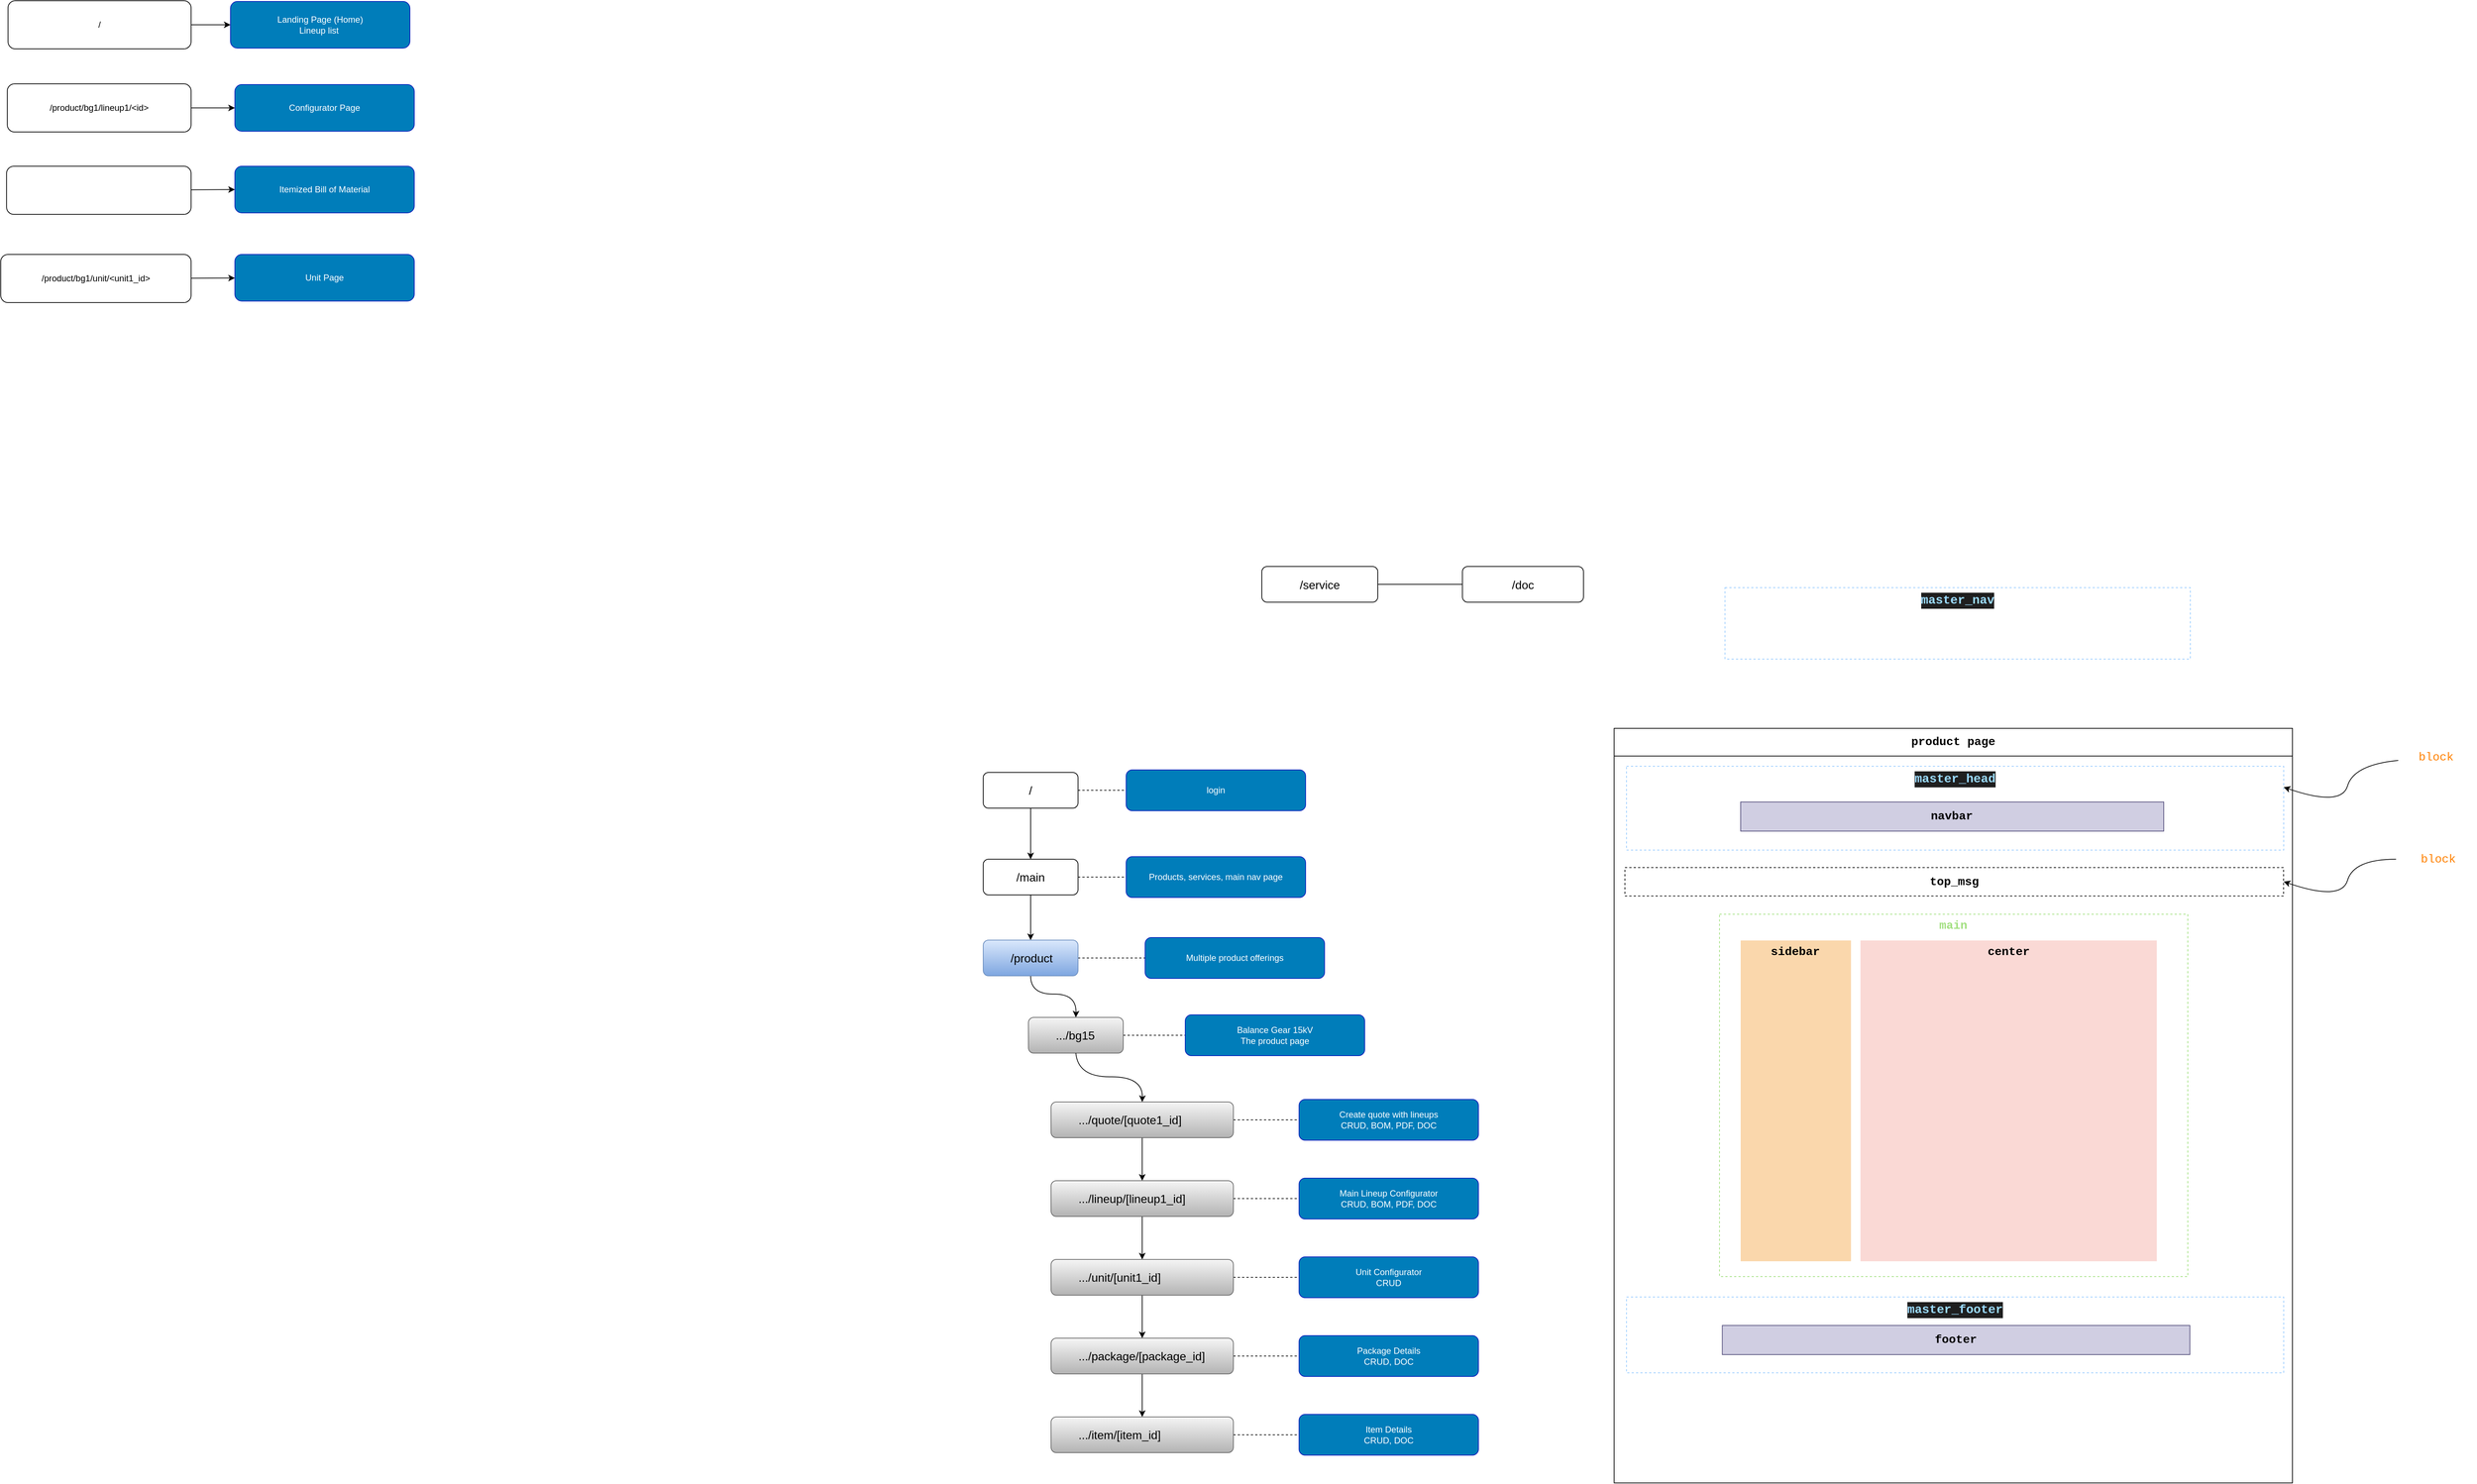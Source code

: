 <mxfile>
    <diagram id="PtEXJaQyMs-Zg_HfF2M-" name="Page-1">
        <mxGraphModel dx="1107" dy="259" grid="0" gridSize="10" guides="1" tooltips="1" connect="1" arrows="1" fold="1" page="1" pageScale="1" pageWidth="4400" pageHeight="3400" math="0" shadow="0">
            <root>
                <mxCell id="0"/>
                <mxCell id="1" parent="0"/>
                <mxCell id="82" value="product page" style="swimlane;whiteSpace=wrap;html=1;startSize=38;fontSize=16;fillColor=none;fontFamily=Courier New;" parent="1" vertex="1">
                    <mxGeometry x="2700" y="1126" width="930" height="1035" as="geometry">
                        <mxRectangle x="2643" y="222" width="112" height="31" as="alternateBounds"/>
                    </mxGeometry>
                </mxCell>
                <mxCell id="105" value="&lt;div style=&quot;color: rgb(204, 204, 204); background-color: rgb(31, 31, 31); font-size: 16.8px; line-height: 22px;&quot;&gt;&lt;div style=&quot;&quot;&gt;&lt;span style=&quot;color: rgb(156, 220, 254);&quot;&gt;master_footer&lt;/span&gt;&lt;/div&gt;&lt;/div&gt;" style="text;whiteSpace=wrap;html=1;fontSize=16;fontColor=#000000;strokeColor=#99CCFF;dashed=1;align=center;fontFamily=Courier New;fontStyle=1" parent="82" vertex="1">
                    <mxGeometry x="17" y="780" width="901" height="104" as="geometry"/>
                </mxCell>
                <mxCell id="103" value="&lt;div style=&quot;color: rgb(204, 204, 204); background-color: rgb(31, 31, 31); font-size: 16.8px; line-height: 22px;&quot;&gt;&lt;div style=&quot;&quot;&gt;&lt;span style=&quot;color: rgb(156, 220, 254);&quot;&gt;master_head&lt;/span&gt;&lt;/div&gt;&lt;/div&gt;" style="text;whiteSpace=wrap;html=1;fontSize=16;fontColor=#000000;strokeColor=#99CCFF;dashed=1;align=center;fontFamily=Courier New;fontStyle=1" parent="82" vertex="1">
                    <mxGeometry x="17" y="52" width="901" height="115" as="geometry"/>
                </mxCell>
                <mxCell id="99" value="main" style="rounded=0;whiteSpace=wrap;html=1;labelBackgroundColor=none;fontSize=16;fillColor=none;verticalAlign=top;fontFamily=Courier New;fontStyle=1;fontColor=#A2E080;labelBorderColor=none;strokeColor=#A2E080;dashed=1;" parent="82" vertex="1">
                    <mxGeometry x="144.49" y="255" width="642" height="497" as="geometry"/>
                </mxCell>
                <mxCell id="83" value="navbar" style="rounded=0;whiteSpace=wrap;html=1;fillColor=#d0cee2;strokeColor=#56517e;fontColor=#000000;fontSize=16;fontFamily=Courier New;fontStyle=1" parent="82" vertex="1">
                    <mxGeometry x="173.495" y="101" width="580" height="40" as="geometry"/>
                </mxCell>
                <mxCell id="85" value="sidebar" style="rounded=0;whiteSpace=wrap;html=1;fontSize=16;fillColor=#fad7ac;strokeColor=none;fontColor=#000000;labelBackgroundColor=none;fontFamily=Courier New;fontStyle=1;verticalAlign=top;" parent="82" vertex="1">
                    <mxGeometry x="173.49" y="291" width="151.25" height="440" as="geometry"/>
                </mxCell>
                <mxCell id="86" value="center" style="rounded=0;whiteSpace=wrap;html=1;fontSize=16;fillColor=#fad9d5;strokeColor=none;fontColor=#000000;labelBackgroundColor=none;fontFamily=Courier New;fontStyle=1;verticalAlign=top;" parent="82" vertex="1">
                    <mxGeometry x="337.74" y="291" width="406.25" height="440" as="geometry"/>
                </mxCell>
                <mxCell id="90" value="footer" style="rounded=0;whiteSpace=wrap;html=1;fillColor=#d0cee2;strokeColor=#56517e;fontColor=#000000;fontSize=16;fontFamily=Courier New;fontStyle=1" parent="82" vertex="1">
                    <mxGeometry x="148.31" y="819" width="641" height="40" as="geometry"/>
                </mxCell>
                <mxCell id="96" value="top_msg" style="rounded=0;whiteSpace=wrap;html=1;fillColor=none;fontSize=16;fontFamily=Courier New;fontStyle=1;dashed=1;" parent="82" vertex="1">
                    <mxGeometry x="14.81" y="191" width="903" height="39" as="geometry"/>
                </mxCell>
                <mxCell id="3" value="Landing Page (Home)&lt;br&gt;Lineup list&amp;nbsp;" style="rounded=1;whiteSpace=wrap;html=1;fillColor=#007dba;fontColor=#ffffff;strokeColor=#001DBC;" parent="1" vertex="1">
                    <mxGeometry x="803" y="129" width="246" height="64" as="geometry"/>
                </mxCell>
                <mxCell id="6" value="Configurator Page" style="rounded=1;whiteSpace=wrap;html=1;fillColor=#007dba;fontColor=#ffffff;strokeColor=#001DBC;" parent="1" vertex="1">
                    <mxGeometry x="809" y="243" width="246" height="64" as="geometry"/>
                </mxCell>
                <mxCell id="7" value="/" style="rounded=1;whiteSpace=wrap;html=1;" parent="1" vertex="1">
                    <mxGeometry x="498" y="128" width="251" height="66" as="geometry"/>
                </mxCell>
                <mxCell id="8" value="" style="endArrow=classic;html=1;exitX=1;exitY=0.5;exitDx=0;exitDy=0;" parent="1" source="7" target="3" edge="1">
                    <mxGeometry width="50" height="50" relative="1" as="geometry">
                        <mxPoint x="863" y="418" as="sourcePoint"/>
                        <mxPoint x="913" y="368" as="targetPoint"/>
                    </mxGeometry>
                </mxCell>
                <mxCell id="10" value="Itemized Bill of Material" style="rounded=1;whiteSpace=wrap;html=1;fillColor=#007dba;fontColor=#ffffff;strokeColor=#001DBC;" parent="1" vertex="1">
                    <mxGeometry x="809" y="355" width="246" height="64" as="geometry"/>
                </mxCell>
                <mxCell id="17" style="edgeStyle=none;html=1;entryX=0;entryY=0.5;entryDx=0;entryDy=0;" parent="1" source="14" target="6" edge="1">
                    <mxGeometry relative="1" as="geometry">
                        <mxPoint x="790.034" y="275.0" as="targetPoint"/>
                    </mxGeometry>
                </mxCell>
                <mxCell id="14" value="/product/bg1/lineup1/&amp;lt;id&amp;gt;" style="rounded=1;whiteSpace=wrap;html=1;" parent="1" vertex="1">
                    <mxGeometry x="497" y="242" width="252" height="66" as="geometry"/>
                </mxCell>
                <mxCell id="18" style="edgeStyle=none;html=1;entryX=0;entryY=0.5;entryDx=0;entryDy=0;" parent="1" source="15" target="10" edge="1">
                    <mxGeometry relative="1" as="geometry"/>
                </mxCell>
                <mxCell id="15" value="&lt;span style=&quot;color: rgb(255, 255, 255);&quot;&gt;/product/bg1/bom/&amp;lt;lineup1_id&amp;gt;&lt;/span&gt;" style="rounded=1;whiteSpace=wrap;html=1;" parent="1" vertex="1">
                    <mxGeometry x="496" y="355" width="253" height="66" as="geometry"/>
                </mxCell>
                <mxCell id="23" value="Unit Page" style="rounded=1;whiteSpace=wrap;html=1;fillColor=#007dba;fontColor=#ffffff;strokeColor=#001DBC;" parent="1" vertex="1">
                    <mxGeometry x="809" y="476" width="246" height="64" as="geometry"/>
                </mxCell>
                <mxCell id="24" style="edgeStyle=none;html=1;" parent="1" source="25" target="23" edge="1">
                    <mxGeometry relative="1" as="geometry"/>
                </mxCell>
                <mxCell id="25" value="/product/bg1/unit/&amp;lt;unit1_id&amp;gt;" style="rounded=1;whiteSpace=wrap;html=1;" parent="1" vertex="1">
                    <mxGeometry x="488" y="476" width="261" height="66" as="geometry"/>
                </mxCell>
                <mxCell id="46" style="edgeStyle=none;html=1;fontSize=16;" parent="1" source="32" target="34" edge="1">
                    <mxGeometry relative="1" as="geometry"/>
                </mxCell>
                <mxCell id="75" style="edgeStyle=none;curved=1;html=1;dashed=1;fontSize=16;fontColor=#000000;endArrow=none;endFill=0;" parent="1" source="32" target="74" edge="1">
                    <mxGeometry relative="1" as="geometry"/>
                </mxCell>
                <mxCell id="32" value="/" style="rounded=1;whiteSpace=wrap;html=1;fontSize=16;" parent="1" vertex="1">
                    <mxGeometry x="1835" y="1186.5" width="130" height="49" as="geometry"/>
                </mxCell>
                <mxCell id="80" style="edgeStyle=none;curved=1;html=1;entryX=0;entryY=0.5;entryDx=0;entryDy=0;dashed=1;fontSize=16;fontColor=#000000;endArrow=none;endFill=0;" parent="1" source="34" target="79" edge="1">
                    <mxGeometry relative="1" as="geometry"/>
                </mxCell>
                <mxCell id="81" style="edgeStyle=none;curved=1;html=1;fontSize=16;fontColor=#000000;endArrow=classic;endFill=1;entryX=0.5;entryY=0;entryDx=0;entryDy=0;" parent="1" source="34" target="35" edge="1">
                    <mxGeometry relative="1" as="geometry">
                        <mxPoint x="1900.5" y="1384.278" as="targetPoint"/>
                    </mxGeometry>
                </mxCell>
                <mxCell id="34" value="/main" style="rounded=1;whiteSpace=wrap;html=1;fontSize=16;" parent="1" vertex="1">
                    <mxGeometry x="1835" y="1305.5" width="130" height="49" as="geometry"/>
                </mxCell>
                <mxCell id="54" style="edgeStyle=none;html=1;entryX=0.5;entryY=0;entryDx=0;entryDy=0;fontSize=16;endArrow=classic;endFill=1;curved=1;exitX=0.5;exitY=1;exitDx=0;exitDy=0;" parent="1" source="35" target="38" edge="1">
                    <mxGeometry relative="1" as="geometry">
                        <Array as="points">
                            <mxPoint x="1900" y="1491"/>
                            <mxPoint x="1963" y="1490"/>
                        </Array>
                    </mxGeometry>
                </mxCell>
                <mxCell id="78" style="edgeStyle=none;curved=1;html=1;dashed=1;fontSize=16;fontColor=#000000;endArrow=none;endFill=0;" parent="1" source="35" target="76" edge="1">
                    <mxGeometry relative="1" as="geometry"/>
                </mxCell>
                <mxCell id="35" value="&lt;span style=&quot;white-space: pre;&quot;&gt;&#9;&lt;/span&gt;/product" style="rounded=1;whiteSpace=wrap;html=1;fontSize=16;align=left;fillColor=#dae8fc;gradientColor=#7ea6e0;strokeColor=#6c8ebf;fontColor=#000000;" parent="1" vertex="1">
                    <mxGeometry x="1835" y="1416.5" width="130" height="49" as="geometry"/>
                </mxCell>
                <mxCell id="50" style="edgeStyle=none;html=1;fontSize=16;endArrow=none;endFill=0;" parent="1" source="36" target="37" edge="1">
                    <mxGeometry relative="1" as="geometry"/>
                </mxCell>
                <mxCell id="36" value="/service" style="rounded=1;whiteSpace=wrap;html=1;fontSize=16;" parent="1" vertex="1">
                    <mxGeometry x="2217" y="904" width="159" height="49" as="geometry"/>
                </mxCell>
                <mxCell id="37" value="/doc" style="rounded=1;whiteSpace=wrap;html=1;fontSize=16;" parent="1" vertex="1">
                    <mxGeometry x="2492" y="904" width="166" height="49" as="geometry"/>
                </mxCell>
                <mxCell id="68" style="edgeStyle=none;curved=1;html=1;fontSize=16;fontColor=#000000;endArrow=none;endFill=0;dashed=1;" parent="1" source="38" target="67" edge="1">
                    <mxGeometry relative="1" as="geometry"/>
                </mxCell>
                <mxCell id="38" value="&lt;span style=&quot;white-space: pre;&quot;&gt;&#9;&lt;/span&gt;.../bg15" style="rounded=1;whiteSpace=wrap;html=1;fontSize=16;align=left;fillColor=#f5f5f5;gradientColor=#b3b3b3;strokeColor=#666666;fontColor=#000000;" parent="1" vertex="1">
                    <mxGeometry x="1897" y="1522.5" width="130" height="49" as="geometry"/>
                </mxCell>
                <mxCell id="56" style="edgeStyle=none;curved=1;html=1;fontSize=16;endArrow=classic;endFill=1;" parent="1" source="39" target="40" edge="1">
                    <mxGeometry relative="1" as="geometry"/>
                </mxCell>
                <mxCell id="69" style="edgeStyle=none;curved=1;html=1;dashed=1;fontSize=16;fontColor=#000000;endArrow=none;endFill=0;" parent="1" source="39" target="60" edge="1">
                    <mxGeometry relative="1" as="geometry"/>
                </mxCell>
                <mxCell id="39" value="&lt;span style=&quot;white-space: pre;&quot;&gt;&#9;&lt;/span&gt;.../quote/[quote1_id]" style="rounded=1;whiteSpace=wrap;html=1;fontSize=16;align=left;fillColor=#f5f5f5;gradientColor=#b3b3b3;strokeColor=#666666;fontColor=#000000;" parent="1" vertex="1">
                    <mxGeometry x="1928" y="1638.5" width="250" height="49" as="geometry"/>
                </mxCell>
                <mxCell id="57" style="edgeStyle=none;curved=1;html=1;fontSize=16;endArrow=classic;endFill=1;" parent="1" source="40" target="41" edge="1">
                    <mxGeometry relative="1" as="geometry"/>
                </mxCell>
                <mxCell id="70" style="edgeStyle=none;curved=1;html=1;entryX=0;entryY=0.5;entryDx=0;entryDy=0;dashed=1;fontSize=16;fontColor=#000000;endArrow=none;endFill=0;" parent="1" source="40" target="61" edge="1">
                    <mxGeometry relative="1" as="geometry"/>
                </mxCell>
                <mxCell id="40" value="&lt;span style=&quot;white-space: pre;&quot;&gt;&#9;&lt;/span&gt;.../lineup/[lineup1_id]" style="rounded=1;whiteSpace=wrap;html=1;fontSize=16;align=left;fillColor=#f5f5f5;gradientColor=#b3b3b3;strokeColor=#666666;fontColor=#000000;" parent="1" vertex="1">
                    <mxGeometry x="1928" y="1746.5" width="250" height="49" as="geometry"/>
                </mxCell>
                <mxCell id="58" style="edgeStyle=none;curved=1;html=1;fontSize=16;endArrow=classic;endFill=1;" parent="1" source="41" target="42" edge="1">
                    <mxGeometry relative="1" as="geometry"/>
                </mxCell>
                <mxCell id="71" style="edgeStyle=none;curved=1;html=1;dashed=1;fontSize=16;fontColor=#000000;endArrow=none;endFill=0;entryX=0;entryY=0.5;entryDx=0;entryDy=0;" parent="1" source="41" target="63" edge="1">
                    <mxGeometry relative="1" as="geometry">
                        <mxPoint x="2265.0" y="1879" as="targetPoint"/>
                    </mxGeometry>
                </mxCell>
                <mxCell id="41" value="&lt;span style=&quot;white-space: pre;&quot;&gt;&#9;&lt;/span&gt;.../unit/[unit1_id]" style="rounded=1;whiteSpace=wrap;html=1;fontSize=16;align=left;fillColor=#f5f5f5;gradientColor=#b3b3b3;strokeColor=#666666;fontColor=#000000;" parent="1" vertex="1">
                    <mxGeometry x="1928" y="1854.5" width="250" height="49" as="geometry"/>
                </mxCell>
                <mxCell id="59" style="edgeStyle=none;curved=1;html=1;fontSize=16;endArrow=classic;endFill=1;" parent="1" source="42" target="43" edge="1">
                    <mxGeometry relative="1" as="geometry"/>
                </mxCell>
                <mxCell id="72" style="edgeStyle=none;curved=1;html=1;dashed=1;fontSize=16;fontColor=#000000;endArrow=none;endFill=0;" parent="1" source="42" target="62" edge="1">
                    <mxGeometry relative="1" as="geometry"/>
                </mxCell>
                <mxCell id="42" value="&lt;span style=&quot;white-space: pre;&quot;&gt;&#9;&lt;/span&gt;.../package/[package_id]" style="rounded=1;whiteSpace=wrap;html=1;fontSize=16;align=left;fillColor=#f5f5f5;gradientColor=#b3b3b3;strokeColor=#666666;fontColor=#000000;" parent="1" vertex="1">
                    <mxGeometry x="1928" y="1962.5" width="250" height="49" as="geometry"/>
                </mxCell>
                <mxCell id="73" style="edgeStyle=none;curved=1;html=1;dashed=1;fontSize=16;fontColor=#000000;endArrow=none;endFill=0;" parent="1" source="43" target="64" edge="1">
                    <mxGeometry relative="1" as="geometry"/>
                </mxCell>
                <mxCell id="43" value="&lt;span style=&quot;white-space: pre;&quot;&gt;&#9;&lt;/span&gt;.../item/[item_id]" style="rounded=1;whiteSpace=wrap;html=1;fontSize=16;align=left;fillColor=#f5f5f5;gradientColor=#b3b3b3;strokeColor=#666666;fontColor=#000000;" parent="1" vertex="1">
                    <mxGeometry x="1928" y="2070.5" width="250" height="49" as="geometry"/>
                </mxCell>
                <mxCell id="55" style="edgeStyle=none;html=1;entryX=0.5;entryY=0;entryDx=0;entryDy=0;fontSize=16;endArrow=classic;endFill=1;curved=1;exitX=0.5;exitY=1;exitDx=0;exitDy=0;" parent="1" source="38" target="39" edge="1">
                    <mxGeometry relative="1" as="geometry">
                        <mxPoint x="1947.5" y="1558.5" as="sourcePoint"/>
                        <mxPoint x="1981.5" y="1602.5" as="targetPoint"/>
                        <Array as="points">
                            <mxPoint x="1965" y="1604.5"/>
                            <mxPoint x="2054" y="1603.5"/>
                        </Array>
                    </mxGeometry>
                </mxCell>
                <mxCell id="60" value="Create quote with lineups&lt;br&gt;CRUD, BOM, PDF, DOC" style="rounded=1;whiteSpace=wrap;html=1;fillColor=#007dba;fontColor=#ffffff;strokeColor=#001DBC;horizontal=1;gradientColor=none;" parent="1" vertex="1">
                    <mxGeometry x="2268" y="1635" width="246" height="56" as="geometry"/>
                </mxCell>
                <mxCell id="61" value="Main Lineup Configurator&lt;br&gt;CRUD, BOM, PDF, DOC" style="rounded=1;whiteSpace=wrap;html=1;fillColor=#007dba;fontColor=#ffffff;strokeColor=#001DBC;" parent="1" vertex="1">
                    <mxGeometry x="2268" y="1743" width="246" height="56" as="geometry"/>
                </mxCell>
                <mxCell id="62" value="Package Details&lt;br&gt;CRUD, DOC" style="rounded=1;whiteSpace=wrap;html=1;fillColor=#007dba;fontColor=#ffffff;strokeColor=#001DBC;" parent="1" vertex="1">
                    <mxGeometry x="2268" y="1959" width="246" height="56" as="geometry"/>
                </mxCell>
                <mxCell id="63" value="Unit Configurator&lt;br&gt;CRUD" style="rounded=1;whiteSpace=wrap;html=1;fillColor=#007dba;fontColor=#ffffff;strokeColor=#001DBC;" parent="1" vertex="1">
                    <mxGeometry x="2268" y="1851" width="246" height="56" as="geometry"/>
                </mxCell>
                <mxCell id="64" value="Item Details&lt;br&gt;CRUD, DOC" style="rounded=1;whiteSpace=wrap;html=1;fillColor=#007dba;fontColor=#ffffff;strokeColor=#001DBC;" parent="1" vertex="1">
                    <mxGeometry x="2268" y="2067" width="246" height="56" as="geometry"/>
                </mxCell>
                <mxCell id="67" value="Balance Gear 15kV&lt;br&gt;The product page" style="rounded=1;whiteSpace=wrap;html=1;fillColor=#007dba;fontColor=#ffffff;strokeColor=#001DBC;horizontal=1;gradientColor=none;" parent="1" vertex="1">
                    <mxGeometry x="2112" y="1519" width="246" height="56" as="geometry"/>
                </mxCell>
                <mxCell id="74" value="login" style="rounded=1;whiteSpace=wrap;html=1;fillColor=#007dba;fontColor=#ffffff;strokeColor=#001DBC;horizontal=1;gradientColor=none;" parent="1" vertex="1">
                    <mxGeometry x="2031" y="1183" width="246" height="56" as="geometry"/>
                </mxCell>
                <mxCell id="76" value="Multiple product offerings" style="rounded=1;whiteSpace=wrap;html=1;fillColor=#007dba;fontColor=#ffffff;strokeColor=#001DBC;horizontal=1;gradientColor=none;" parent="1" vertex="1">
                    <mxGeometry x="2057" y="1413" width="246" height="56" as="geometry"/>
                </mxCell>
                <mxCell id="79" value="Products, services, main nav page" style="rounded=1;whiteSpace=wrap;html=1;fillColor=#007dba;fontColor=#ffffff;strokeColor=#001DBC;horizontal=1;gradientColor=none;" parent="1" vertex="1">
                    <mxGeometry x="2031" y="1302" width="246" height="56" as="geometry"/>
                </mxCell>
                <mxCell id="107" style="edgeStyle=none;html=1;entryX=1;entryY=0.25;entryDx=0;entryDy=0;fontFamily=Courier New;fontSize=16;fontColor=#FF8000;curved=1;" parent="1" source="106" target="103" edge="1">
                    <mxGeometry relative="1" as="geometry">
                        <Array as="points">
                            <mxPoint x="3714" y="1176"/>
                            <mxPoint x="3697" y="1234"/>
                        </Array>
                    </mxGeometry>
                </mxCell>
                <mxCell id="106" value="&lt;font color=&quot;#ff8000&quot; face=&quot;Courier New&quot; style=&quot;font-size: 16px;&quot;&gt;block&lt;/font&gt;" style="text;html=1;strokeColor=none;fillColor=none;align=center;verticalAlign=middle;whiteSpace=wrap;rounded=0;dashed=1;labelBorderColor=none;fontColor=#A2E080;fontSize=16;" parent="1" vertex="1">
                    <mxGeometry x="3775" y="1150" width="104" height="30" as="geometry"/>
                </mxCell>
                <mxCell id="104" value="&lt;div style=&quot;background-color: rgb(31, 31, 31); font-size: 16.8px; line-height: 22px;&quot;&gt;&lt;div style=&quot;&quot;&gt;&lt;font color=&quot;#9cdcfe&quot;&gt;master_nav&lt;/font&gt;&lt;/div&gt;&lt;/div&gt;" style="text;whiteSpace=wrap;html=1;fontSize=16;fontColor=#000000;strokeColor=#99CCFF;dashed=1;align=center;fontFamily=Courier New;fontStyle=1" parent="1" vertex="1">
                    <mxGeometry x="2852" y="933" width="638" height="98" as="geometry"/>
                </mxCell>
                <mxCell id="109" style="edgeStyle=none;html=1;entryX=1;entryY=0.25;entryDx=0;entryDy=0;fontFamily=Courier New;fontSize=16;fontColor=#FF8000;curved=1;" parent="1" edge="1">
                    <mxGeometry relative="1" as="geometry">
                        <mxPoint x="3772" y="1305.5" as="sourcePoint"/>
                        <mxPoint x="3618" y="1336.25" as="targetPoint"/>
                        <Array as="points">
                            <mxPoint x="3714" y="1305.5"/>
                            <mxPoint x="3697" y="1363.5"/>
                        </Array>
                    </mxGeometry>
                </mxCell>
                <mxCell id="110" value="&lt;font color=&quot;#ff8000&quot; face=&quot;Courier New&quot; style=&quot;font-size: 16px;&quot;&gt;block&lt;/font&gt;" style="text;html=1;strokeColor=none;fillColor=none;align=center;verticalAlign=middle;whiteSpace=wrap;rounded=0;dashed=1;labelBorderColor=none;fontColor=#A2E080;fontSize=16;" parent="1" vertex="1">
                    <mxGeometry x="3778" y="1290" width="104" height="30" as="geometry"/>
                </mxCell>
            </root>
        </mxGraphModel>
    </diagram>
    <diagram id="feIU0d3nAP-tM2iSLcv4" name="Page-2">
        <mxGraphModel dx="1404" dy="1234" grid="0" gridSize="10" guides="0" tooltips="1" connect="1" arrows="1" fold="1" page="1" pageScale="1" pageWidth="4400" pageHeight="3400" math="0" shadow="0">
            <root>
                <mxCell id="0"/>
                <mxCell id="1" parent="0"/>
                <mxCell id="SLqZ0sYRYsu_ddO-HzK8-1" value="product page" style="swimlane;whiteSpace=wrap;html=1;startSize=38;fontSize=16;fillColor=none;fontFamily=Courier New;" parent="1" vertex="1">
                    <mxGeometry x="2490" y="1990" width="930" height="1035" as="geometry">
                        <mxRectangle x="2643" y="222" width="112" height="31" as="alternateBounds"/>
                    </mxGeometry>
                </mxCell>
                <mxCell id="SLqZ0sYRYsu_ddO-HzK8-2" value="&lt;div style=&quot;color: rgb(204, 204, 204); background-color: rgb(31, 31, 31); font-size: 16.8px; line-height: 22px;&quot;&gt;&lt;div style=&quot;&quot;&gt;&lt;span style=&quot;color: rgb(156, 220, 254);&quot;&gt;master_footer&lt;/span&gt;&lt;/div&gt;&lt;/div&gt;" style="text;whiteSpace=wrap;html=1;fontSize=16;fontColor=#000000;strokeColor=#99CCFF;dashed=1;align=center;fontFamily=Courier New;fontStyle=1" parent="SLqZ0sYRYsu_ddO-HzK8-1" vertex="1">
                    <mxGeometry x="17" y="780" width="901" height="104" as="geometry"/>
                </mxCell>
                <mxCell id="SLqZ0sYRYsu_ddO-HzK8-4" value="main" style="rounded=0;whiteSpace=wrap;html=1;labelBackgroundColor=none;fontSize=16;fillColor=none;verticalAlign=top;fontFamily=Courier New;fontStyle=1;fontColor=#A2E080;labelBorderColor=none;strokeColor=#A2E080;dashed=1;" parent="SLqZ0sYRYsu_ddO-HzK8-1" vertex="1">
                    <mxGeometry x="144.49" y="255" width="642" height="497" as="geometry"/>
                </mxCell>
                <mxCell id="SLqZ0sYRYsu_ddO-HzK8-5" value="navbar" style="rounded=0;whiteSpace=wrap;html=1;fillColor=#d0cee2;strokeColor=#56517e;fontColor=#000000;fontSize=16;fontFamily=Courier New;fontStyle=1" parent="SLqZ0sYRYsu_ddO-HzK8-1" vertex="1">
                    <mxGeometry x="173.495" y="101" width="580" height="40" as="geometry"/>
                </mxCell>
                <mxCell id="SLqZ0sYRYsu_ddO-HzK8-7" value="center" style="rounded=0;whiteSpace=wrap;html=1;fontSize=16;fillColor=#fad9d5;strokeColor=none;fontColor=#000000;labelBackgroundColor=none;fontFamily=Courier New;fontStyle=1;verticalAlign=top;" parent="SLqZ0sYRYsu_ddO-HzK8-1" vertex="1">
                    <mxGeometry x="337.74" y="291" width="406.25" height="440" as="geometry"/>
                </mxCell>
                <mxCell id="SLqZ0sYRYsu_ddO-HzK8-8" value="footer" style="rounded=0;whiteSpace=wrap;html=1;fillColor=#d0cee2;strokeColor=#56517e;fontColor=#000000;fontSize=16;fontFamily=Courier New;fontStyle=1" parent="SLqZ0sYRYsu_ddO-HzK8-1" vertex="1">
                    <mxGeometry x="148.31" y="819" width="641" height="40" as="geometry"/>
                </mxCell>
                <mxCell id="SLqZ0sYRYsu_ddO-HzK8-9" value="top_msg" style="rounded=0;whiteSpace=wrap;html=1;fillColor=none;fontSize=16;fontFamily=Courier New;fontStyle=1;dashed=1;" parent="SLqZ0sYRYsu_ddO-HzK8-1" vertex="1">
                    <mxGeometry x="14.81" y="191" width="903" height="39" as="geometry"/>
                </mxCell>
                <mxCell id="SLqZ0sYRYsu_ddO-HzK8-6" value="sidebar" style="rounded=0;whiteSpace=wrap;html=1;fontSize=16;fillColor=#b1ddf0;labelBackgroundColor=none;fontFamily=Courier New;fontStyle=1;verticalAlign=top;strokeColor=#10739e;fontColor=#000000;" parent="1" vertex="1">
                    <mxGeometry x="2283" y="970" width="215" height="650" as="geometry"/>
                </mxCell>
                <mxCell id="SLqZ0sYRYsu_ddO-HzK8-15" value="navbar" style="rounded=0;whiteSpace=wrap;html=1;fontSize=16;fillColor=#b1ddf0;labelBackgroundColor=none;fontFamily=Courier New;fontStyle=1;verticalAlign=top;strokeColor=#10739e;fontColor=#000000;" parent="1" vertex="1">
                    <mxGeometry x="2283" y="910" width="1100" height="44" as="geometry"/>
                </mxCell>
                <mxCell id="SLqZ0sYRYsu_ddO-HzK8-16" value="main" style="rounded=0;whiteSpace=wrap;html=1;fontSize=16;fillColor=#b1ddf0;labelBackgroundColor=none;fontFamily=Courier New;fontStyle=1;verticalAlign=top;strokeColor=#10739e;fontColor=#000000;" parent="1" vertex="1">
                    <mxGeometry x="2520" y="970" width="860" height="540" as="geometry"/>
                </mxCell>
                <mxCell id="SLqZ0sYRYsu_ddO-HzK8-17" value="footer" style="rounded=0;whiteSpace=wrap;html=1;fontSize=16;fillColor=#b1ddf0;labelBackgroundColor=none;fontFamily=Courier New;fontStyle=1;verticalAlign=top;strokeColor=#10739e;fontColor=#000000;" parent="1" vertex="1">
                    <mxGeometry x="2520" y="1530" width="860" height="90" as="geometry"/>
                </mxCell>
                <mxCell id="fIDc2XKD9W5YXvEKU65E-2" value="&lt;span style=&quot;font-family: &amp;quot;Courier New&amp;quot;; font-size: 16px; font-style: normal; font-variant-ligatures: normal; font-variant-caps: normal; font-weight: 700; letter-spacing: normal; orphans: 2; text-align: center; text-indent: 0px; text-transform: none; widows: 2; word-spacing: 0px; -webkit-text-stroke-width: 0px; background-color: rgb(42, 37, 47); text-decoration-thickness: initial; text-decoration-style: initial; text-decoration-color: initial; float: none; display: inline !important;&quot;&gt;navbar&lt;/span&gt;" style="text;whiteSpace=wrap;html=1;fontColor=#F0F0F0;" parent="1" vertex="1">
                    <mxGeometry x="4981" y="68" width="90" height="40" as="geometry"/>
                </mxCell>
                <mxCell id="fIDc2XKD9W5YXvEKU65E-5" value=".navbar{&lt;br style=&quot;font-size: 16px;&quot;&gt;&lt;br style=&quot;font-size: 16px;&quot;&gt;&lt;blockquote style=&quot;margin: 0 0 0 40px; border: none; padding: 0px;&quot;&gt;display: flex,&amp;nbsp;&lt;br&gt; justify-content: space-between;&lt;br&gt;align-items: baseline;&lt;br&gt;padding: 1rem 10%;&lt;br&gt;height: 5rem;&lt;br&gt;width: ...&lt;br&gt;}&lt;/blockquote&gt;" style="text;fontColor=#F0F0F0;labelBackgroundColor=#000000;labelBorderColor=none;html=1;whiteSpace=wrap;fontFamily=Lucida Console;fontSize=16;" parent="1" vertex="1">
                    <mxGeometry x="4504" y="214" width="430" height="202" as="geometry"/>
                </mxCell>
                <mxCell id="fIDc2XKD9W5YXvEKU65E-6" value="" style="group" parent="1" vertex="1" connectable="0">
                    <mxGeometry x="4500" y="104" width="1100" height="64" as="geometry"/>
                </mxCell>
                <mxCell id="fIDc2XKD9W5YXvEKU65E-1" value="" style="rounded=0;whiteSpace=wrap;html=1;fontSize=16;fillColor=#b1ddf0;labelBackgroundColor=none;fontFamily=Courier New;fontStyle=1;verticalAlign=top;strokeColor=#10739e;fontColor=#000000;" parent="fIDc2XKD9W5YXvEKU65E-6" vertex="1">
                    <mxGeometry width="1100" height="64" as="geometry"/>
                </mxCell>
                <mxCell id="fIDc2XKD9W5YXvEKU65E-3" value="group2" style="rounded=0;whiteSpace=wrap;html=1;fontSize=16;fillColor=#1ba1e2;labelBackgroundColor=none;fontFamily=Courier New;fontStyle=1;verticalAlign=middle;strokeColor=#006EAF;fontColor=#ffffff;" parent="fIDc2XKD9W5YXvEKU65E-6" vertex="1">
                    <mxGeometry x="780" y="12.5" width="310" height="39" as="geometry"/>
                </mxCell>
                <mxCell id="fIDc2XKD9W5YXvEKU65E-4" value="group1" style="rounded=0;whiteSpace=wrap;html=1;fontSize=16;fillColor=#1ba1e2;labelBackgroundColor=none;fontFamily=Courier New;fontStyle=1;verticalAlign=middle;strokeColor=#006EAF;fontColor=#ffffff;" parent="fIDc2XKD9W5YXvEKU65E-6" vertex="1">
                    <mxGeometry x="20" y="12.5" width="310" height="39" as="geometry"/>
                </mxCell>
            </root>
        </mxGraphModel>
    </diagram>
</mxfile>